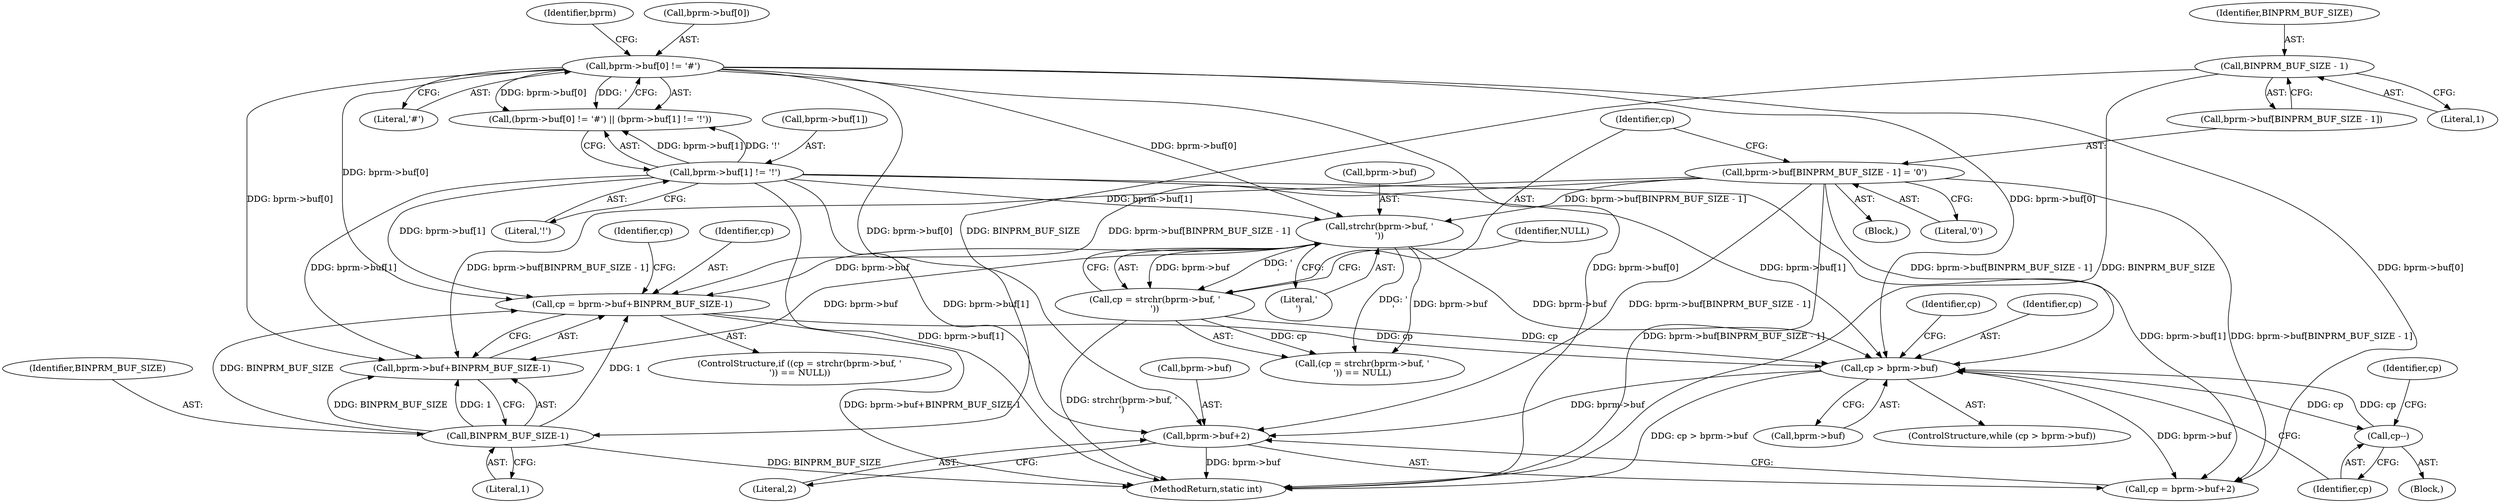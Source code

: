 digraph "0_linux_b66c5984017533316fd1951770302649baf1aa33_0@pointer" {
"1000206" [label="(Call,bprm->buf+2)"];
"1000116" [label="(Call,bprm->buf[0] != '#')"];
"1000179" [label="(Call,cp > bprm->buf)"];
"1000185" [label="(Call,cp--)"];
"1000165" [label="(Call,cp = bprm->buf+BINPRM_BUF_SIZE-1)"];
"1000159" [label="(Call,strchr(bprm->buf, '\n'))"];
"1000146" [label="(Call,bprm->buf[BINPRM_BUF_SIZE - 1] = '\0')"];
"1000123" [label="(Call,bprm->buf[1] != '!')"];
"1000171" [label="(Call,BINPRM_BUF_SIZE-1)"];
"1000151" [label="(Call,BINPRM_BUF_SIZE - 1)"];
"1000157" [label="(Call,cp = strchr(bprm->buf, '\n'))"];
"1000129" [label="(Literal,'!')"];
"1000154" [label="(Literal,'\0')"];
"1000116" [label="(Call,bprm->buf[0] != '#')"];
"1000117" [label="(Call,bprm->buf[0])"];
"1000159" [label="(Call,strchr(bprm->buf, '\n'))"];
"1000155" [label="(ControlStructure,if ((cp = strchr(bprm->buf, '\n')) == NULL))"];
"1000172" [label="(Identifier,BINPRM_BUF_SIZE)"];
"1000167" [label="(Call,bprm->buf+BINPRM_BUF_SIZE-1)"];
"1000181" [label="(Call,bprm->buf)"];
"1000147" [label="(Call,bprm->buf[BINPRM_BUF_SIZE - 1])"];
"1000179" [label="(Call,cp > bprm->buf)"];
"1000171" [label="(Call,BINPRM_BUF_SIZE-1)"];
"1000376" [label="(MethodReturn,static int)"];
"1000151" [label="(Call,BINPRM_BUF_SIZE - 1)"];
"1000122" [label="(Literal,'#')"];
"1000204" [label="(Call,cp = bprm->buf+2)"];
"1000152" [label="(Identifier,BINPRM_BUF_SIZE)"];
"1000146" [label="(Call,bprm->buf[BINPRM_BUF_SIZE - 1] = '\0')"];
"1000210" [label="(Literal,2)"];
"1000153" [label="(Literal,1)"];
"1000124" [label="(Call,bprm->buf[1])"];
"1000156" [label="(Call,(cp = strchr(bprm->buf, '\n')) == NULL)"];
"1000176" [label="(Identifier,cp)"];
"1000163" [label="(Literal,'\n')"];
"1000164" [label="(Identifier,NULL)"];
"1000186" [label="(Identifier,cp)"];
"1000160" [label="(Call,bprm->buf)"];
"1000185" [label="(Call,cp--)"];
"1000173" [label="(Literal,1)"];
"1000158" [label="(Identifier,cp)"];
"1000165" [label="(Call,cp = bprm->buf+BINPRM_BUF_SIZE-1)"];
"1000166" [label="(Identifier,cp)"];
"1000191" [label="(Identifier,cp)"];
"1000178" [label="(ControlStructure,while (cp > bprm->buf))"];
"1000207" [label="(Call,bprm->buf)"];
"1000157" [label="(Call,cp = strchr(bprm->buf, '\n'))"];
"1000107" [label="(Block,)"];
"1000206" [label="(Call,bprm->buf+2)"];
"1000205" [label="(Identifier,cp)"];
"1000123" [label="(Call,bprm->buf[1] != '!')"];
"1000180" [label="(Identifier,cp)"];
"1000115" [label="(Call,(bprm->buf[0] != '#') || (bprm->buf[1] != '!'))"];
"1000126" [label="(Identifier,bprm)"];
"1000184" [label="(Block,)"];
"1000206" -> "1000204"  [label="AST: "];
"1000206" -> "1000210"  [label="CFG: "];
"1000207" -> "1000206"  [label="AST: "];
"1000210" -> "1000206"  [label="AST: "];
"1000204" -> "1000206"  [label="CFG: "];
"1000206" -> "1000376"  [label="DDG: bprm->buf"];
"1000116" -> "1000206"  [label="DDG: bprm->buf[0]"];
"1000179" -> "1000206"  [label="DDG: bprm->buf"];
"1000146" -> "1000206"  [label="DDG: bprm->buf[BINPRM_BUF_SIZE - 1]"];
"1000123" -> "1000206"  [label="DDG: bprm->buf[1]"];
"1000116" -> "1000115"  [label="AST: "];
"1000116" -> "1000122"  [label="CFG: "];
"1000117" -> "1000116"  [label="AST: "];
"1000122" -> "1000116"  [label="AST: "];
"1000126" -> "1000116"  [label="CFG: "];
"1000115" -> "1000116"  [label="CFG: "];
"1000116" -> "1000376"  [label="DDG: bprm->buf[0]"];
"1000116" -> "1000115"  [label="DDG: bprm->buf[0]"];
"1000116" -> "1000115"  [label="DDG: '"];
"1000116" -> "1000159"  [label="DDG: bprm->buf[0]"];
"1000116" -> "1000165"  [label="DDG: bprm->buf[0]"];
"1000116" -> "1000167"  [label="DDG: bprm->buf[0]"];
"1000116" -> "1000179"  [label="DDG: bprm->buf[0]"];
"1000116" -> "1000204"  [label="DDG: bprm->buf[0]"];
"1000179" -> "1000178"  [label="AST: "];
"1000179" -> "1000181"  [label="CFG: "];
"1000180" -> "1000179"  [label="AST: "];
"1000181" -> "1000179"  [label="AST: "];
"1000186" -> "1000179"  [label="CFG: "];
"1000205" -> "1000179"  [label="CFG: "];
"1000179" -> "1000376"  [label="DDG: cp > bprm->buf"];
"1000185" -> "1000179"  [label="DDG: cp"];
"1000165" -> "1000179"  [label="DDG: cp"];
"1000157" -> "1000179"  [label="DDG: cp"];
"1000159" -> "1000179"  [label="DDG: bprm->buf"];
"1000146" -> "1000179"  [label="DDG: bprm->buf[BINPRM_BUF_SIZE - 1]"];
"1000123" -> "1000179"  [label="DDG: bprm->buf[1]"];
"1000179" -> "1000185"  [label="DDG: cp"];
"1000179" -> "1000204"  [label="DDG: bprm->buf"];
"1000185" -> "1000184"  [label="AST: "];
"1000185" -> "1000186"  [label="CFG: "];
"1000186" -> "1000185"  [label="AST: "];
"1000191" -> "1000185"  [label="CFG: "];
"1000165" -> "1000155"  [label="AST: "];
"1000165" -> "1000167"  [label="CFG: "];
"1000166" -> "1000165"  [label="AST: "];
"1000167" -> "1000165"  [label="AST: "];
"1000176" -> "1000165"  [label="CFG: "];
"1000165" -> "1000376"  [label="DDG: bprm->buf+BINPRM_BUF_SIZE-1"];
"1000159" -> "1000165"  [label="DDG: bprm->buf"];
"1000146" -> "1000165"  [label="DDG: bprm->buf[BINPRM_BUF_SIZE - 1]"];
"1000123" -> "1000165"  [label="DDG: bprm->buf[1]"];
"1000171" -> "1000165"  [label="DDG: BINPRM_BUF_SIZE"];
"1000171" -> "1000165"  [label="DDG: 1"];
"1000159" -> "1000157"  [label="AST: "];
"1000159" -> "1000163"  [label="CFG: "];
"1000160" -> "1000159"  [label="AST: "];
"1000163" -> "1000159"  [label="AST: "];
"1000157" -> "1000159"  [label="CFG: "];
"1000159" -> "1000156"  [label="DDG: bprm->buf"];
"1000159" -> "1000156"  [label="DDG: '\n'"];
"1000159" -> "1000157"  [label="DDG: bprm->buf"];
"1000159" -> "1000157"  [label="DDG: '\n'"];
"1000146" -> "1000159"  [label="DDG: bprm->buf[BINPRM_BUF_SIZE - 1]"];
"1000123" -> "1000159"  [label="DDG: bprm->buf[1]"];
"1000159" -> "1000167"  [label="DDG: bprm->buf"];
"1000146" -> "1000107"  [label="AST: "];
"1000146" -> "1000154"  [label="CFG: "];
"1000147" -> "1000146"  [label="AST: "];
"1000154" -> "1000146"  [label="AST: "];
"1000158" -> "1000146"  [label="CFG: "];
"1000146" -> "1000376"  [label="DDG: bprm->buf[BINPRM_BUF_SIZE - 1]"];
"1000146" -> "1000167"  [label="DDG: bprm->buf[BINPRM_BUF_SIZE - 1]"];
"1000146" -> "1000204"  [label="DDG: bprm->buf[BINPRM_BUF_SIZE - 1]"];
"1000123" -> "1000115"  [label="AST: "];
"1000123" -> "1000129"  [label="CFG: "];
"1000124" -> "1000123"  [label="AST: "];
"1000129" -> "1000123"  [label="AST: "];
"1000115" -> "1000123"  [label="CFG: "];
"1000123" -> "1000376"  [label="DDG: bprm->buf[1]"];
"1000123" -> "1000115"  [label="DDG: bprm->buf[1]"];
"1000123" -> "1000115"  [label="DDG: '!'"];
"1000123" -> "1000167"  [label="DDG: bprm->buf[1]"];
"1000123" -> "1000204"  [label="DDG: bprm->buf[1]"];
"1000171" -> "1000167"  [label="AST: "];
"1000171" -> "1000173"  [label="CFG: "];
"1000172" -> "1000171"  [label="AST: "];
"1000173" -> "1000171"  [label="AST: "];
"1000167" -> "1000171"  [label="CFG: "];
"1000171" -> "1000376"  [label="DDG: BINPRM_BUF_SIZE"];
"1000171" -> "1000167"  [label="DDG: BINPRM_BUF_SIZE"];
"1000171" -> "1000167"  [label="DDG: 1"];
"1000151" -> "1000171"  [label="DDG: BINPRM_BUF_SIZE"];
"1000151" -> "1000147"  [label="AST: "];
"1000151" -> "1000153"  [label="CFG: "];
"1000152" -> "1000151"  [label="AST: "];
"1000153" -> "1000151"  [label="AST: "];
"1000147" -> "1000151"  [label="CFG: "];
"1000151" -> "1000376"  [label="DDG: BINPRM_BUF_SIZE"];
"1000157" -> "1000156"  [label="AST: "];
"1000158" -> "1000157"  [label="AST: "];
"1000164" -> "1000157"  [label="CFG: "];
"1000157" -> "1000376"  [label="DDG: strchr(bprm->buf, '\n')"];
"1000157" -> "1000156"  [label="DDG: cp"];
}
